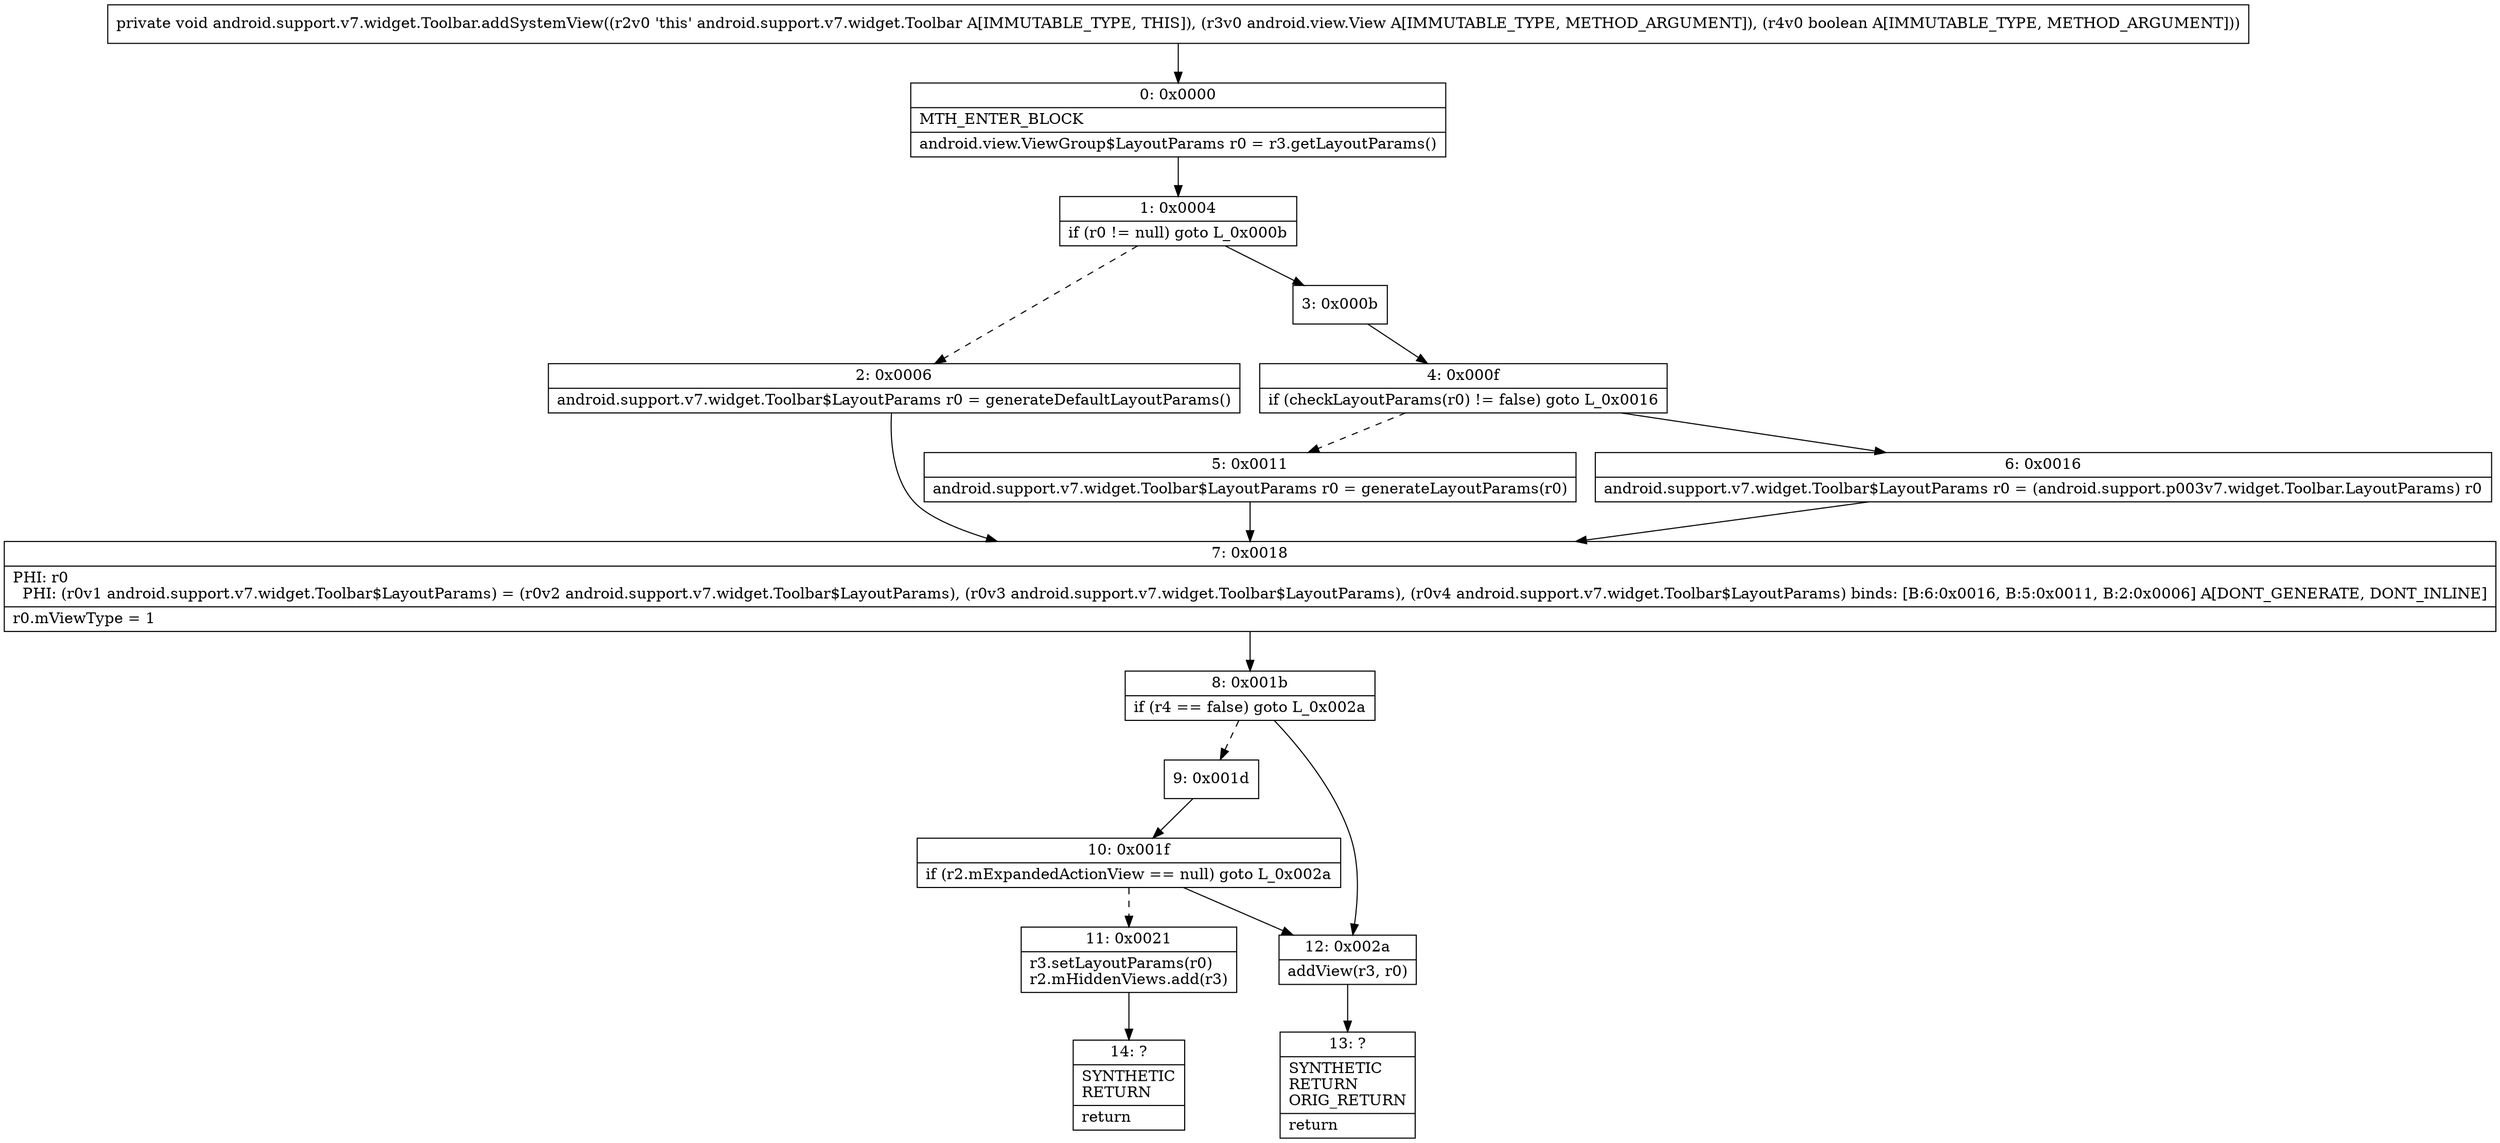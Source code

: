 digraph "CFG forandroid.support.v7.widget.Toolbar.addSystemView(Landroid\/view\/View;Z)V" {
Node_0 [shape=record,label="{0\:\ 0x0000|MTH_ENTER_BLOCK\l|android.view.ViewGroup$LayoutParams r0 = r3.getLayoutParams()\l}"];
Node_1 [shape=record,label="{1\:\ 0x0004|if (r0 != null) goto L_0x000b\l}"];
Node_2 [shape=record,label="{2\:\ 0x0006|android.support.v7.widget.Toolbar$LayoutParams r0 = generateDefaultLayoutParams()\l}"];
Node_3 [shape=record,label="{3\:\ 0x000b}"];
Node_4 [shape=record,label="{4\:\ 0x000f|if (checkLayoutParams(r0) != false) goto L_0x0016\l}"];
Node_5 [shape=record,label="{5\:\ 0x0011|android.support.v7.widget.Toolbar$LayoutParams r0 = generateLayoutParams(r0)\l}"];
Node_6 [shape=record,label="{6\:\ 0x0016|android.support.v7.widget.Toolbar$LayoutParams r0 = (android.support.p003v7.widget.Toolbar.LayoutParams) r0\l}"];
Node_7 [shape=record,label="{7\:\ 0x0018|PHI: r0 \l  PHI: (r0v1 android.support.v7.widget.Toolbar$LayoutParams) = (r0v2 android.support.v7.widget.Toolbar$LayoutParams), (r0v3 android.support.v7.widget.Toolbar$LayoutParams), (r0v4 android.support.v7.widget.Toolbar$LayoutParams) binds: [B:6:0x0016, B:5:0x0011, B:2:0x0006] A[DONT_GENERATE, DONT_INLINE]\l|r0.mViewType = 1\l}"];
Node_8 [shape=record,label="{8\:\ 0x001b|if (r4 == false) goto L_0x002a\l}"];
Node_9 [shape=record,label="{9\:\ 0x001d}"];
Node_10 [shape=record,label="{10\:\ 0x001f|if (r2.mExpandedActionView == null) goto L_0x002a\l}"];
Node_11 [shape=record,label="{11\:\ 0x0021|r3.setLayoutParams(r0)\lr2.mHiddenViews.add(r3)\l}"];
Node_12 [shape=record,label="{12\:\ 0x002a|addView(r3, r0)\l}"];
Node_13 [shape=record,label="{13\:\ ?|SYNTHETIC\lRETURN\lORIG_RETURN\l|return\l}"];
Node_14 [shape=record,label="{14\:\ ?|SYNTHETIC\lRETURN\l|return\l}"];
MethodNode[shape=record,label="{private void android.support.v7.widget.Toolbar.addSystemView((r2v0 'this' android.support.v7.widget.Toolbar A[IMMUTABLE_TYPE, THIS]), (r3v0 android.view.View A[IMMUTABLE_TYPE, METHOD_ARGUMENT]), (r4v0 boolean A[IMMUTABLE_TYPE, METHOD_ARGUMENT])) }"];
MethodNode -> Node_0;
Node_0 -> Node_1;
Node_1 -> Node_2[style=dashed];
Node_1 -> Node_3;
Node_2 -> Node_7;
Node_3 -> Node_4;
Node_4 -> Node_5[style=dashed];
Node_4 -> Node_6;
Node_5 -> Node_7;
Node_6 -> Node_7;
Node_7 -> Node_8;
Node_8 -> Node_9[style=dashed];
Node_8 -> Node_12;
Node_9 -> Node_10;
Node_10 -> Node_11[style=dashed];
Node_10 -> Node_12;
Node_11 -> Node_14;
Node_12 -> Node_13;
}

